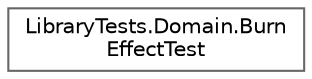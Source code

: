 digraph "Graphical Class Hierarchy"
{
 // INTERACTIVE_SVG=YES
 // LATEX_PDF_SIZE
  bgcolor="transparent";
  edge [fontname=Helvetica,fontsize=10,labelfontname=Helvetica,labelfontsize=10];
  node [fontname=Helvetica,fontsize=10,shape=box,height=0.2,width=0.4];
  rankdir="LR";
  Node0 [id="Node000000",label="LibraryTests.Domain.Burn\lEffectTest",height=0.2,width=0.4,color="grey40", fillcolor="white", style="filled",URL="$classLibraryTests_1_1Domain_1_1BurnEffectTest.html",tooltip=" "];
}
